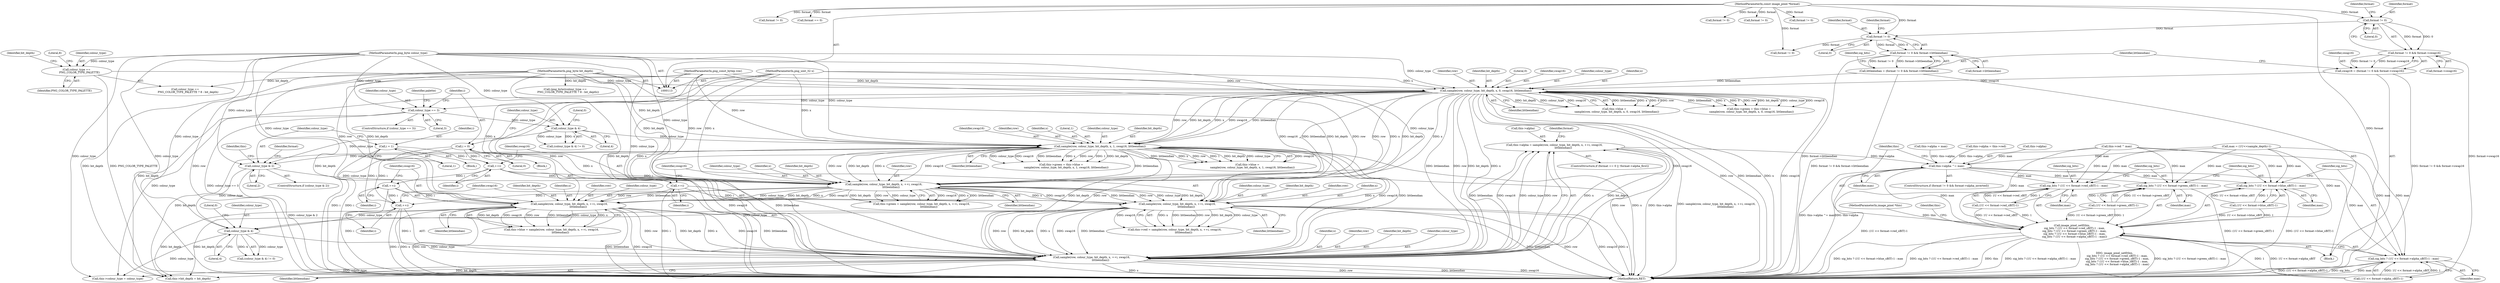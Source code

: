 digraph "0_Android_9d4853418ab2f754c2b63e091c29c5529b8b86ca_51@pointer" {
"1000419" [label="(Call,this->alpha = sample(row, colour_type, bit_depth, x, ++i, swap16,\n                     littleendian))"];
"1000423" [label="(Call,sample(row, colour_type, bit_depth, x, ++i, swap16,\n                     littleendian))"];
"1000313" [label="(Call,sample(row, colour_type, bit_depth, x, 1, swap16, littleendian))"];
"1000187" [label="(Call,sample(row, colour_type, bit_depth, x, 0, swap16, littleendian))"];
"1000115" [label="(MethodParameterIn,png_const_bytep row)"];
"1000128" [label="(Call,colour_type ==\n       PNG_COLOR_TYPE_PALETTE)"];
"1000116" [label="(MethodParameterIn,png_byte colour_type)"];
"1000117" [label="(MethodParameterIn,png_byte bit_depth)"];
"1000118" [label="(MethodParameterIn,png_uint_32 x)"];
"1000142" [label="(Call,swap16 = (format != 0 && format->swap16))"];
"1000144" [label="(Call,format != 0 && format->swap16)"];
"1000145" [label="(Call,format != 0)"];
"1000120" [label="(MethodParameterIn,const image_pixel *format)"];
"1000152" [label="(Call,littleendian = (format != 0 && format->littleendian))"];
"1000154" [label="(Call,format != 0 && format->littleendian)"];
"1000155" [label="(Call,format != 0)"];
"1000278" [label="(Call,colour_type & 4)"];
"1000218" [label="(Call,colour_type == 3)"];
"1000354" [label="(Call,sample(row, colour_type, bit_depth, x, ++i, swap16,\n                     littleendian))"];
"1000333" [label="(Call,sample(row, colour_type, bit_depth, x, ++i, swap16,\n                 littleendian))"];
"1000325" [label="(Call,colour_type & 2)"];
"1000338" [label="(Call,++i)"];
"1000272" [label="(Call,i = 0)"];
"1000321" [label="(Call,i = 1)"];
"1000359" [label="(Call,++i)"];
"1000368" [label="(Call,sample(row, colour_type, bit_depth, x, ++i, swap16,\n                     littleendian))"];
"1000373" [label="(Call,++i)"];
"1000405" [label="(Call,colour_type & 4)"];
"1000428" [label="(Call,++i)"];
"1000440" [label="(Call,this->alpha ^= max)"];
"1000445" [label="(Call,image_pixel_setf(this,\n      sig_bits ? (1U << format->red_sBIT)-1 : max,\n      sig_bits ? (1U << format->green_sBIT)-1 : max,\n      sig_bits ? (1U << format->blue_sBIT)-1 : max,\n      sig_bits ? (1U << format->alpha_sBIT)-1 : max))"];
"1000447" [label="(Call,sig_bits ? (1U << format->red_sBIT)-1 : max)"];
"1000457" [label="(Call,sig_bits ? (1U << format->green_sBIT)-1 : max)"];
"1000467" [label="(Call,sig_bits ? (1U << format->blue_sBIT)-1 : max)"];
"1000477" [label="(Call,sig_bits ? (1U << format->alpha_sBIT)-1 : max)"];
"1000404" [label="(Call,(colour_type & 4) != 0)"];
"1000281" [label="(Literal,0)"];
"1000334" [label="(Identifier,row)"];
"1000381" [label="(Identifier,format)"];
"1000354" [label="(Call,sample(row, colour_type, bit_depth, x, ++i, swap16,\n                     littleendian))"];
"1000195" [label="(Call,this->alpha = max)"];
"1000272" [label="(Call,i = 0)"];
"1000449" [label="(Call,(1U << format->red_sBIT)-1)"];
"1000142" [label="(Call,swap16 = (format != 0 && format->swap16))"];
"1000468" [label="(Identifier,sig_bits)"];
"1000314" [label="(Identifier,row)"];
"1000153" [label="(Identifier,littleendian)"];
"1000155" [label="(Call,format != 0)"];
"1000456" [label="(Identifier,max)"];
"1000447" [label="(Call,sig_bits ? (1U << format->red_sBIT)-1 : max)"];
"1000478" [label="(Identifier,sig_bits)"];
"1000317" [label="(Identifier,x)"];
"1000192" [label="(Literal,0)"];
"1000370" [label="(Identifier,colour_type)"];
"1000331" [label="(Identifier,this)"];
"1000280" [label="(Literal,4)"];
"1000458" [label="(Identifier,sig_bits)"];
"1000145" [label="(Call,format != 0)"];
"1000340" [label="(Identifier,swap16)"];
"1000486" [label="(Identifier,max)"];
"1000193" [label="(Identifier,swap16)"];
"1000189" [label="(Identifier,colour_type)"];
"1000364" [label="(Call,this->blue = sample(row, colour_type, bit_depth, x, ++i, swap16,\n                     littleendian))"];
"1000427" [label="(Identifier,x)"];
"1000318" [label="(Literal,1)"];
"1000217" [label="(ControlStructure,if (colour_type == 3))"];
"1000114" [label="(MethodParameterIn,image_pixel *this)"];
"1000277" [label="(Call,(colour_type & 4) != 0)"];
"1000335" [label="(Identifier,colour_type)"];
"1000121" [label="(Block,)"];
"1000477" [label="(Call,sig_bits ? (1U << format->alpha_sBIT)-1 : max)"];
"1000194" [label="(Identifier,littleendian)"];
"1000350" [label="(Call,this->red = sample(row, colour_type, bit_depth, x, ++i, swap16,\n                     littleendian))"];
"1000424" [label="(Identifier,row)"];
"1000320" [label="(Identifier,littleendian)"];
"1000344" [label="(Call,format != 0)"];
"1000445" [label="(Call,image_pixel_setf(this,\n      sig_bits ? (1U << format->red_sBIT)-1 : max,\n      sig_bits ? (1U << format->green_sBIT)-1 : max,\n      sig_bits ? (1U << format->blue_sBIT)-1 : max,\n      sig_bits ? (1U << format->alpha_sBIT)-1 : max))"];
"1000183" [label="(Call,this->blue =\n      sample(row, colour_type, bit_depth, x, 0, swap16, littleendian))"];
"1000156" [label="(Identifier,format)"];
"1000408" [label="(Literal,0)"];
"1000163" [label="(Identifier,sig_bits)"];
"1000118" [label="(MethodParameterIn,png_uint_32 x)"];
"1000405" [label="(Call,colour_type & 4)"];
"1000375" [label="(Identifier,swap16)"];
"1000325" [label="(Call,colour_type & 2)"];
"1000129" [label="(Identifier,colour_type)"];
"1000219" [label="(Identifier,colour_type)"];
"1000147" [label="(Literal,0)"];
"1000469" [label="(Call,(1U << format->blue_sBIT)-1)"];
"1000274" [label="(Literal,0)"];
"1000134" [label="(Call,max = (1U<<sample_depth)-1)"];
"1000220" [label="(Literal,3)"];
"1000376" [label="(Identifier,littleendian)"];
"1000431" [label="(Identifier,littleendian)"];
"1000542" [label="(MethodReturn,RET)"];
"1000305" [label="(Call,this->green = this->blue =\n            sample(row, colour_type, bit_depth, x, 1, swap16, littleendian))"];
"1000128" [label="(Call,colour_type ==\n       PNG_COLOR_TYPE_PALETTE)"];
"1000152" [label="(Call,littleendian = (format != 0 && format->littleendian))"];
"1000324" [label="(ControlStructure,if (colour_type & 2))"];
"1000489" [label="(Identifier,this)"];
"1000341" [label="(Identifier,littleendian)"];
"1000132" [label="(Identifier,bit_depth)"];
"1000158" [label="(Call,format->littleendian)"];
"1000116" [label="(MethodParameterIn,png_byte colour_type)"];
"1000430" [label="(Identifier,swap16)"];
"1000191" [label="(Identifier,x)"];
"1000188" [label="(Identifier,row)"];
"1000279" [label="(Identifier,colour_type)"];
"1000143" [label="(Identifier,swap16)"];
"1000432" [label="(ControlStructure,if (format != 0 && format->alpha_inverted))"];
"1000459" [label="(Call,(1U << format->green_sBIT)-1)"];
"1000426" [label="(Identifier,bit_depth)"];
"1000337" [label="(Identifier,x)"];
"1000327" [label="(Literal,2)"];
"1000336" [label="(Identifier,bit_depth)"];
"1000154" [label="(Call,format != 0 && format->littleendian)"];
"1000362" [label="(Identifier,littleendian)"];
"1000373" [label="(Call,++i)"];
"1000117" [label="(MethodParameterIn,png_byte bit_depth)"];
"1000283" [label="(Call,format != 0)"];
"1000457" [label="(Call,sig_bits ? (1U << format->green_sBIT)-1 : max)"];
"1000323" [label="(Literal,1)"];
"1000315" [label="(Identifier,colour_type)"];
"1000412" [label="(Call,format == 0)"];
"1000466" [label="(Identifier,max)"];
"1000374" [label="(Identifier,i)"];
"1000270" [label="(Block,)"];
"1000356" [label="(Identifier,colour_type)"];
"1000357" [label="(Identifier,bit_depth)"];
"1000165" [label="(Call,format != 0)"];
"1000309" [label="(Call,this->blue =\n            sample(row, colour_type, bit_depth, x, 1, swap16, littleendian))"];
"1000425" [label="(Identifier,colour_type)"];
"1000149" [label="(Identifier,format)"];
"1000339" [label="(Identifier,i)"];
"1000371" [label="(Identifier,bit_depth)"];
"1000492" [label="(Call,this->bit_depth = bit_depth)"];
"1000407" [label="(Literal,4)"];
"1000187" [label="(Call,sample(row, colour_type, bit_depth, x, 0, swap16, littleendian))"];
"1000326" [label="(Identifier,colour_type)"];
"1000479" [label="(Call,(1U << format->alpha_sBIT)-1)"];
"1000333" [label="(Call,sample(row, colour_type, bit_depth, x, ++i, swap16,\n                 littleendian))"];
"1000329" [label="(Call,this->green = sample(row, colour_type, bit_depth, x, ++i, swap16,\n                 littleendian))"];
"1000360" [label="(Identifier,i)"];
"1000127" [label="(Call,colour_type ==\n       PNG_COLOR_TYPE_PALETTE ? 8 : bit_depth)"];
"1000148" [label="(Call,format->swap16)"];
"1000289" [label="(Block,)"];
"1000487" [label="(Call,this->colour_type = colour_type)"];
"1000146" [label="(Identifier,format)"];
"1000380" [label="(Call,format != 0)"];
"1000338" [label="(Call,++i)"];
"1000476" [label="(Identifier,max)"];
"1000361" [label="(Identifier,swap16)"];
"1000190" [label="(Identifier,bit_depth)"];
"1000428" [label="(Call,++i)"];
"1000372" [label="(Identifier,x)"];
"1000446" [label="(Identifier,this)"];
"1000144" [label="(Call,format != 0 && format->swap16)"];
"1000369" [label="(Identifier,row)"];
"1000157" [label="(Literal,0)"];
"1000321" [label="(Call,i = 1)"];
"1000316" [label="(Identifier,bit_depth)"];
"1000115" [label="(MethodParameterIn,png_const_bytep row)"];
"1000273" [label="(Identifier,i)"];
"1000319" [label="(Identifier,swap16)"];
"1000359" [label="(Call,++i)"];
"1000440" [label="(Call,this->alpha ^= max)"];
"1000467" [label="(Call,sig_bits ? (1U << format->blue_sBIT)-1 : max)"];
"1000355" [label="(Identifier,row)"];
"1000406" [label="(Identifier,colour_type)"];
"1000131" [label="(Literal,8)"];
"1000290" [label="(Call,this->alpha = this->red)"];
"1000313" [label="(Call,sample(row, colour_type, bit_depth, x, 1, swap16, littleendian))"];
"1000429" [label="(Identifier,i)"];
"1000448" [label="(Identifier,sig_bits)"];
"1000423" [label="(Call,sample(row, colour_type, bit_depth, x, ++i, swap16,\n                     littleendian))"];
"1000398" [label="(Call,this->red ^ max)"];
"1000125" [label="(Call,(png_byte)(colour_type ==\n       PNG_COLOR_TYPE_PALETTE ? 8 : bit_depth))"];
"1000120" [label="(MethodParameterIn,const image_pixel *format)"];
"1000420" [label="(Call,this->alpha)"];
"1000419" [label="(Call,this->alpha = sample(row, colour_type, bit_depth, x, ++i, swap16,\n                     littleendian))"];
"1000224" [label="(Identifier,palette)"];
"1000322" [label="(Identifier,i)"];
"1000410" [label="(ControlStructure,if (format == 0 || !format->alpha_first))"];
"1000278" [label="(Call,colour_type & 4)"];
"1000444" [label="(Identifier,max)"];
"1000130" [label="(Identifier,PNG_COLOR_TYPE_PALETTE)"];
"1000159" [label="(Identifier,format)"];
"1000434" [label="(Call,format != 0)"];
"1000218" [label="(Call,colour_type == 3)"];
"1000435" [label="(Identifier,format)"];
"1000179" [label="(Call,this->green = this->blue =\n      sample(row, colour_type, bit_depth, x, 0, swap16, littleendian))"];
"1000368" [label="(Call,sample(row, colour_type, bit_depth, x, ++i, swap16,\n                     littleendian))"];
"1000358" [label="(Identifier,x)"];
"1000441" [label="(Call,this->alpha)"];
"1000419" -> "1000410"  [label="AST: "];
"1000419" -> "1000423"  [label="CFG: "];
"1000420" -> "1000419"  [label="AST: "];
"1000423" -> "1000419"  [label="AST: "];
"1000435" -> "1000419"  [label="CFG: "];
"1000419" -> "1000542"  [label="DDG: this->alpha"];
"1000419" -> "1000542"  [label="DDG: sample(row, colour_type, bit_depth, x, ++i, swap16,\n                     littleendian)"];
"1000423" -> "1000419"  [label="DDG: x"];
"1000423" -> "1000419"  [label="DDG: bit_depth"];
"1000423" -> "1000419"  [label="DDG: littleendian"];
"1000423" -> "1000419"  [label="DDG: swap16"];
"1000423" -> "1000419"  [label="DDG: colour_type"];
"1000423" -> "1000419"  [label="DDG: row"];
"1000419" -> "1000440"  [label="DDG: this->alpha"];
"1000423" -> "1000431"  [label="CFG: "];
"1000424" -> "1000423"  [label="AST: "];
"1000425" -> "1000423"  [label="AST: "];
"1000426" -> "1000423"  [label="AST: "];
"1000427" -> "1000423"  [label="AST: "];
"1000428" -> "1000423"  [label="AST: "];
"1000430" -> "1000423"  [label="AST: "];
"1000431" -> "1000423"  [label="AST: "];
"1000423" -> "1000542"  [label="DDG: x"];
"1000423" -> "1000542"  [label="DDG: row"];
"1000423" -> "1000542"  [label="DDG: littleendian"];
"1000423" -> "1000542"  [label="DDG: swap16"];
"1000313" -> "1000423"  [label="DDG: row"];
"1000313" -> "1000423"  [label="DDG: bit_depth"];
"1000313" -> "1000423"  [label="DDG: x"];
"1000313" -> "1000423"  [label="DDG: swap16"];
"1000313" -> "1000423"  [label="DDG: littleendian"];
"1000354" -> "1000423"  [label="DDG: row"];
"1000354" -> "1000423"  [label="DDG: bit_depth"];
"1000354" -> "1000423"  [label="DDG: x"];
"1000354" -> "1000423"  [label="DDG: swap16"];
"1000354" -> "1000423"  [label="DDG: littleendian"];
"1000187" -> "1000423"  [label="DDG: row"];
"1000187" -> "1000423"  [label="DDG: bit_depth"];
"1000187" -> "1000423"  [label="DDG: x"];
"1000187" -> "1000423"  [label="DDG: swap16"];
"1000187" -> "1000423"  [label="DDG: littleendian"];
"1000368" -> "1000423"  [label="DDG: row"];
"1000368" -> "1000423"  [label="DDG: bit_depth"];
"1000368" -> "1000423"  [label="DDG: x"];
"1000368" -> "1000423"  [label="DDG: swap16"];
"1000368" -> "1000423"  [label="DDG: littleendian"];
"1000115" -> "1000423"  [label="DDG: row"];
"1000405" -> "1000423"  [label="DDG: colour_type"];
"1000116" -> "1000423"  [label="DDG: colour_type"];
"1000117" -> "1000423"  [label="DDG: bit_depth"];
"1000118" -> "1000423"  [label="DDG: x"];
"1000428" -> "1000423"  [label="DDG: i"];
"1000423" -> "1000487"  [label="DDG: colour_type"];
"1000423" -> "1000492"  [label="DDG: bit_depth"];
"1000313" -> "1000309"  [label="AST: "];
"1000313" -> "1000320"  [label="CFG: "];
"1000314" -> "1000313"  [label="AST: "];
"1000315" -> "1000313"  [label="AST: "];
"1000316" -> "1000313"  [label="AST: "];
"1000317" -> "1000313"  [label="AST: "];
"1000318" -> "1000313"  [label="AST: "];
"1000319" -> "1000313"  [label="AST: "];
"1000320" -> "1000313"  [label="AST: "];
"1000309" -> "1000313"  [label="CFG: "];
"1000313" -> "1000542"  [label="DDG: swap16"];
"1000313" -> "1000542"  [label="DDG: littleendian"];
"1000313" -> "1000542"  [label="DDG: row"];
"1000313" -> "1000542"  [label="DDG: x"];
"1000313" -> "1000305"  [label="DDG: swap16"];
"1000313" -> "1000305"  [label="DDG: littleendian"];
"1000313" -> "1000305"  [label="DDG: x"];
"1000313" -> "1000305"  [label="DDG: row"];
"1000313" -> "1000305"  [label="DDG: 1"];
"1000313" -> "1000305"  [label="DDG: bit_depth"];
"1000313" -> "1000305"  [label="DDG: colour_type"];
"1000313" -> "1000309"  [label="DDG: swap16"];
"1000313" -> "1000309"  [label="DDG: littleendian"];
"1000313" -> "1000309"  [label="DDG: x"];
"1000313" -> "1000309"  [label="DDG: row"];
"1000313" -> "1000309"  [label="DDG: 1"];
"1000313" -> "1000309"  [label="DDG: bit_depth"];
"1000313" -> "1000309"  [label="DDG: colour_type"];
"1000187" -> "1000313"  [label="DDG: row"];
"1000187" -> "1000313"  [label="DDG: bit_depth"];
"1000187" -> "1000313"  [label="DDG: x"];
"1000187" -> "1000313"  [label="DDG: swap16"];
"1000187" -> "1000313"  [label="DDG: littleendian"];
"1000115" -> "1000313"  [label="DDG: row"];
"1000278" -> "1000313"  [label="DDG: colour_type"];
"1000116" -> "1000313"  [label="DDG: colour_type"];
"1000117" -> "1000313"  [label="DDG: bit_depth"];
"1000118" -> "1000313"  [label="DDG: x"];
"1000313" -> "1000325"  [label="DDG: colour_type"];
"1000313" -> "1000333"  [label="DDG: row"];
"1000313" -> "1000333"  [label="DDG: bit_depth"];
"1000313" -> "1000333"  [label="DDG: x"];
"1000313" -> "1000333"  [label="DDG: swap16"];
"1000313" -> "1000333"  [label="DDG: littleendian"];
"1000313" -> "1000492"  [label="DDG: bit_depth"];
"1000187" -> "1000183"  [label="AST: "];
"1000187" -> "1000194"  [label="CFG: "];
"1000188" -> "1000187"  [label="AST: "];
"1000189" -> "1000187"  [label="AST: "];
"1000190" -> "1000187"  [label="AST: "];
"1000191" -> "1000187"  [label="AST: "];
"1000192" -> "1000187"  [label="AST: "];
"1000193" -> "1000187"  [label="AST: "];
"1000194" -> "1000187"  [label="AST: "];
"1000183" -> "1000187"  [label="CFG: "];
"1000187" -> "1000542"  [label="DDG: row"];
"1000187" -> "1000542"  [label="DDG: littleendian"];
"1000187" -> "1000542"  [label="DDG: x"];
"1000187" -> "1000542"  [label="DDG: swap16"];
"1000187" -> "1000179"  [label="DDG: littleendian"];
"1000187" -> "1000179"  [label="DDG: x"];
"1000187" -> "1000179"  [label="DDG: 0"];
"1000187" -> "1000179"  [label="DDG: row"];
"1000187" -> "1000179"  [label="DDG: bit_depth"];
"1000187" -> "1000179"  [label="DDG: colour_type"];
"1000187" -> "1000179"  [label="DDG: swap16"];
"1000187" -> "1000183"  [label="DDG: littleendian"];
"1000187" -> "1000183"  [label="DDG: x"];
"1000187" -> "1000183"  [label="DDG: 0"];
"1000187" -> "1000183"  [label="DDG: row"];
"1000187" -> "1000183"  [label="DDG: bit_depth"];
"1000187" -> "1000183"  [label="DDG: colour_type"];
"1000187" -> "1000183"  [label="DDG: swap16"];
"1000115" -> "1000187"  [label="DDG: row"];
"1000128" -> "1000187"  [label="DDG: colour_type"];
"1000116" -> "1000187"  [label="DDG: colour_type"];
"1000117" -> "1000187"  [label="DDG: bit_depth"];
"1000118" -> "1000187"  [label="DDG: x"];
"1000142" -> "1000187"  [label="DDG: swap16"];
"1000152" -> "1000187"  [label="DDG: littleendian"];
"1000187" -> "1000218"  [label="DDG: colour_type"];
"1000187" -> "1000333"  [label="DDG: row"];
"1000187" -> "1000333"  [label="DDG: bit_depth"];
"1000187" -> "1000333"  [label="DDG: x"];
"1000187" -> "1000333"  [label="DDG: swap16"];
"1000187" -> "1000333"  [label="DDG: littleendian"];
"1000187" -> "1000492"  [label="DDG: bit_depth"];
"1000115" -> "1000113"  [label="AST: "];
"1000115" -> "1000542"  [label="DDG: row"];
"1000115" -> "1000333"  [label="DDG: row"];
"1000115" -> "1000354"  [label="DDG: row"];
"1000115" -> "1000368"  [label="DDG: row"];
"1000128" -> "1000127"  [label="AST: "];
"1000128" -> "1000130"  [label="CFG: "];
"1000129" -> "1000128"  [label="AST: "];
"1000130" -> "1000128"  [label="AST: "];
"1000131" -> "1000128"  [label="CFG: "];
"1000132" -> "1000128"  [label="CFG: "];
"1000128" -> "1000542"  [label="DDG: PNG_COLOR_TYPE_PALETTE"];
"1000116" -> "1000128"  [label="DDG: colour_type"];
"1000116" -> "1000113"  [label="AST: "];
"1000116" -> "1000542"  [label="DDG: colour_type"];
"1000116" -> "1000218"  [label="DDG: colour_type"];
"1000116" -> "1000278"  [label="DDG: colour_type"];
"1000116" -> "1000325"  [label="DDG: colour_type"];
"1000116" -> "1000333"  [label="DDG: colour_type"];
"1000116" -> "1000354"  [label="DDG: colour_type"];
"1000116" -> "1000368"  [label="DDG: colour_type"];
"1000116" -> "1000405"  [label="DDG: colour_type"];
"1000116" -> "1000487"  [label="DDG: colour_type"];
"1000117" -> "1000113"  [label="AST: "];
"1000117" -> "1000542"  [label="DDG: bit_depth"];
"1000117" -> "1000125"  [label="DDG: bit_depth"];
"1000117" -> "1000127"  [label="DDG: bit_depth"];
"1000117" -> "1000333"  [label="DDG: bit_depth"];
"1000117" -> "1000354"  [label="DDG: bit_depth"];
"1000117" -> "1000368"  [label="DDG: bit_depth"];
"1000117" -> "1000492"  [label="DDG: bit_depth"];
"1000118" -> "1000113"  [label="AST: "];
"1000118" -> "1000542"  [label="DDG: x"];
"1000118" -> "1000333"  [label="DDG: x"];
"1000118" -> "1000354"  [label="DDG: x"];
"1000118" -> "1000368"  [label="DDG: x"];
"1000142" -> "1000121"  [label="AST: "];
"1000142" -> "1000144"  [label="CFG: "];
"1000143" -> "1000142"  [label="AST: "];
"1000144" -> "1000142"  [label="AST: "];
"1000153" -> "1000142"  [label="CFG: "];
"1000142" -> "1000542"  [label="DDG: format != 0 && format->swap16"];
"1000144" -> "1000142"  [label="DDG: format != 0"];
"1000144" -> "1000142"  [label="DDG: format->swap16"];
"1000144" -> "1000145"  [label="CFG: "];
"1000144" -> "1000148"  [label="CFG: "];
"1000145" -> "1000144"  [label="AST: "];
"1000148" -> "1000144"  [label="AST: "];
"1000144" -> "1000542"  [label="DDG: format->swap16"];
"1000145" -> "1000144"  [label="DDG: format"];
"1000145" -> "1000144"  [label="DDG: 0"];
"1000145" -> "1000147"  [label="CFG: "];
"1000146" -> "1000145"  [label="AST: "];
"1000147" -> "1000145"  [label="AST: "];
"1000149" -> "1000145"  [label="CFG: "];
"1000120" -> "1000145"  [label="DDG: format"];
"1000145" -> "1000155"  [label="DDG: format"];
"1000120" -> "1000113"  [label="AST: "];
"1000120" -> "1000542"  [label="DDG: format"];
"1000120" -> "1000155"  [label="DDG: format"];
"1000120" -> "1000165"  [label="DDG: format"];
"1000120" -> "1000283"  [label="DDG: format"];
"1000120" -> "1000344"  [label="DDG: format"];
"1000120" -> "1000380"  [label="DDG: format"];
"1000120" -> "1000412"  [label="DDG: format"];
"1000120" -> "1000434"  [label="DDG: format"];
"1000152" -> "1000121"  [label="AST: "];
"1000152" -> "1000154"  [label="CFG: "];
"1000153" -> "1000152"  [label="AST: "];
"1000154" -> "1000152"  [label="AST: "];
"1000163" -> "1000152"  [label="CFG: "];
"1000152" -> "1000542"  [label="DDG: format != 0 && format->littleendian"];
"1000154" -> "1000152"  [label="DDG: format != 0"];
"1000154" -> "1000152"  [label="DDG: format->littleendian"];
"1000154" -> "1000155"  [label="CFG: "];
"1000154" -> "1000158"  [label="CFG: "];
"1000155" -> "1000154"  [label="AST: "];
"1000158" -> "1000154"  [label="AST: "];
"1000154" -> "1000542"  [label="DDG: format->littleendian"];
"1000155" -> "1000154"  [label="DDG: format"];
"1000155" -> "1000154"  [label="DDG: 0"];
"1000155" -> "1000157"  [label="CFG: "];
"1000156" -> "1000155"  [label="AST: "];
"1000157" -> "1000155"  [label="AST: "];
"1000159" -> "1000155"  [label="CFG: "];
"1000155" -> "1000165"  [label="DDG: format"];
"1000278" -> "1000277"  [label="AST: "];
"1000278" -> "1000280"  [label="CFG: "];
"1000279" -> "1000278"  [label="AST: "];
"1000280" -> "1000278"  [label="AST: "];
"1000281" -> "1000278"  [label="CFG: "];
"1000278" -> "1000277"  [label="DDG: colour_type"];
"1000278" -> "1000277"  [label="DDG: 4"];
"1000218" -> "1000278"  [label="DDG: colour_type"];
"1000278" -> "1000325"  [label="DDG: colour_type"];
"1000218" -> "1000217"  [label="AST: "];
"1000218" -> "1000220"  [label="CFG: "];
"1000219" -> "1000218"  [label="AST: "];
"1000220" -> "1000218"  [label="AST: "];
"1000224" -> "1000218"  [label="CFG: "];
"1000273" -> "1000218"  [label="CFG: "];
"1000218" -> "1000542"  [label="DDG: colour_type == 3"];
"1000218" -> "1000487"  [label="DDG: colour_type"];
"1000354" -> "1000350"  [label="AST: "];
"1000354" -> "1000362"  [label="CFG: "];
"1000355" -> "1000354"  [label="AST: "];
"1000356" -> "1000354"  [label="AST: "];
"1000357" -> "1000354"  [label="AST: "];
"1000358" -> "1000354"  [label="AST: "];
"1000359" -> "1000354"  [label="AST: "];
"1000361" -> "1000354"  [label="AST: "];
"1000362" -> "1000354"  [label="AST: "];
"1000350" -> "1000354"  [label="CFG: "];
"1000354" -> "1000542"  [label="DDG: swap16"];
"1000354" -> "1000542"  [label="DDG: x"];
"1000354" -> "1000542"  [label="DDG: littleendian"];
"1000354" -> "1000542"  [label="DDG: row"];
"1000354" -> "1000350"  [label="DDG: x"];
"1000354" -> "1000350"  [label="DDG: littleendian"];
"1000354" -> "1000350"  [label="DDG: row"];
"1000354" -> "1000350"  [label="DDG: bit_depth"];
"1000354" -> "1000350"  [label="DDG: colour_type"];
"1000354" -> "1000350"  [label="DDG: swap16"];
"1000333" -> "1000354"  [label="DDG: row"];
"1000333" -> "1000354"  [label="DDG: colour_type"];
"1000333" -> "1000354"  [label="DDG: bit_depth"];
"1000333" -> "1000354"  [label="DDG: x"];
"1000333" -> "1000354"  [label="DDG: swap16"];
"1000333" -> "1000354"  [label="DDG: littleendian"];
"1000359" -> "1000354"  [label="DDG: i"];
"1000354" -> "1000405"  [label="DDG: colour_type"];
"1000354" -> "1000492"  [label="DDG: bit_depth"];
"1000333" -> "1000329"  [label="AST: "];
"1000333" -> "1000341"  [label="CFG: "];
"1000334" -> "1000333"  [label="AST: "];
"1000335" -> "1000333"  [label="AST: "];
"1000336" -> "1000333"  [label="AST: "];
"1000337" -> "1000333"  [label="AST: "];
"1000338" -> "1000333"  [label="AST: "];
"1000340" -> "1000333"  [label="AST: "];
"1000341" -> "1000333"  [label="AST: "];
"1000329" -> "1000333"  [label="CFG: "];
"1000333" -> "1000329"  [label="DDG: swap16"];
"1000333" -> "1000329"  [label="DDG: x"];
"1000333" -> "1000329"  [label="DDG: littleendian"];
"1000333" -> "1000329"  [label="DDG: bit_depth"];
"1000333" -> "1000329"  [label="DDG: row"];
"1000333" -> "1000329"  [label="DDG: colour_type"];
"1000325" -> "1000333"  [label="DDG: colour_type"];
"1000338" -> "1000333"  [label="DDG: i"];
"1000333" -> "1000368"  [label="DDG: row"];
"1000333" -> "1000368"  [label="DDG: colour_type"];
"1000333" -> "1000368"  [label="DDG: bit_depth"];
"1000333" -> "1000368"  [label="DDG: x"];
"1000333" -> "1000368"  [label="DDG: swap16"];
"1000333" -> "1000368"  [label="DDG: littleendian"];
"1000325" -> "1000324"  [label="AST: "];
"1000325" -> "1000327"  [label="CFG: "];
"1000326" -> "1000325"  [label="AST: "];
"1000327" -> "1000325"  [label="AST: "];
"1000331" -> "1000325"  [label="CFG: "];
"1000381" -> "1000325"  [label="CFG: "];
"1000325" -> "1000542"  [label="DDG: colour_type & 2"];
"1000325" -> "1000405"  [label="DDG: colour_type"];
"1000338" -> "1000339"  [label="CFG: "];
"1000339" -> "1000338"  [label="AST: "];
"1000340" -> "1000338"  [label="CFG: "];
"1000272" -> "1000338"  [label="DDG: i"];
"1000321" -> "1000338"  [label="DDG: i"];
"1000338" -> "1000359"  [label="DDG: i"];
"1000338" -> "1000373"  [label="DDG: i"];
"1000272" -> "1000270"  [label="AST: "];
"1000272" -> "1000274"  [label="CFG: "];
"1000273" -> "1000272"  [label="AST: "];
"1000274" -> "1000272"  [label="AST: "];
"1000279" -> "1000272"  [label="CFG: "];
"1000272" -> "1000542"  [label="DDG: i"];
"1000272" -> "1000428"  [label="DDG: i"];
"1000321" -> "1000289"  [label="AST: "];
"1000321" -> "1000323"  [label="CFG: "];
"1000322" -> "1000321"  [label="AST: "];
"1000323" -> "1000321"  [label="AST: "];
"1000326" -> "1000321"  [label="CFG: "];
"1000321" -> "1000542"  [label="DDG: i"];
"1000321" -> "1000428"  [label="DDG: i"];
"1000359" -> "1000360"  [label="CFG: "];
"1000360" -> "1000359"  [label="AST: "];
"1000361" -> "1000359"  [label="CFG: "];
"1000359" -> "1000542"  [label="DDG: i"];
"1000359" -> "1000428"  [label="DDG: i"];
"1000368" -> "1000364"  [label="AST: "];
"1000368" -> "1000376"  [label="CFG: "];
"1000369" -> "1000368"  [label="AST: "];
"1000370" -> "1000368"  [label="AST: "];
"1000371" -> "1000368"  [label="AST: "];
"1000372" -> "1000368"  [label="AST: "];
"1000373" -> "1000368"  [label="AST: "];
"1000375" -> "1000368"  [label="AST: "];
"1000376" -> "1000368"  [label="AST: "];
"1000364" -> "1000368"  [label="CFG: "];
"1000368" -> "1000542"  [label="DDG: row"];
"1000368" -> "1000542"  [label="DDG: littleendian"];
"1000368" -> "1000542"  [label="DDG: swap16"];
"1000368" -> "1000542"  [label="DDG: x"];
"1000368" -> "1000364"  [label="DDG: bit_depth"];
"1000368" -> "1000364"  [label="DDG: swap16"];
"1000368" -> "1000364"  [label="DDG: row"];
"1000368" -> "1000364"  [label="DDG: littleendian"];
"1000368" -> "1000364"  [label="DDG: colour_type"];
"1000368" -> "1000364"  [label="DDG: x"];
"1000373" -> "1000368"  [label="DDG: i"];
"1000368" -> "1000405"  [label="DDG: colour_type"];
"1000368" -> "1000492"  [label="DDG: bit_depth"];
"1000373" -> "1000374"  [label="CFG: "];
"1000374" -> "1000373"  [label="AST: "];
"1000375" -> "1000373"  [label="CFG: "];
"1000373" -> "1000542"  [label="DDG: i"];
"1000373" -> "1000428"  [label="DDG: i"];
"1000405" -> "1000404"  [label="AST: "];
"1000405" -> "1000407"  [label="CFG: "];
"1000406" -> "1000405"  [label="AST: "];
"1000407" -> "1000405"  [label="AST: "];
"1000408" -> "1000405"  [label="CFG: "];
"1000405" -> "1000404"  [label="DDG: colour_type"];
"1000405" -> "1000404"  [label="DDG: 4"];
"1000405" -> "1000487"  [label="DDG: colour_type"];
"1000428" -> "1000429"  [label="CFG: "];
"1000429" -> "1000428"  [label="AST: "];
"1000430" -> "1000428"  [label="CFG: "];
"1000428" -> "1000542"  [label="DDG: i"];
"1000440" -> "1000432"  [label="AST: "];
"1000440" -> "1000444"  [label="CFG: "];
"1000441" -> "1000440"  [label="AST: "];
"1000444" -> "1000440"  [label="AST: "];
"1000446" -> "1000440"  [label="CFG: "];
"1000440" -> "1000542"  [label="DDG: this->alpha ^= max"];
"1000440" -> "1000542"  [label="DDG: this->alpha"];
"1000290" -> "1000440"  [label="DDG: this->alpha"];
"1000195" -> "1000440"  [label="DDG: this->alpha"];
"1000398" -> "1000440"  [label="DDG: max"];
"1000134" -> "1000440"  [label="DDG: max"];
"1000440" -> "1000445"  [label="DDG: max"];
"1000440" -> "1000447"  [label="DDG: max"];
"1000440" -> "1000457"  [label="DDG: max"];
"1000440" -> "1000467"  [label="DDG: max"];
"1000440" -> "1000477"  [label="DDG: max"];
"1000445" -> "1000121"  [label="AST: "];
"1000445" -> "1000477"  [label="CFG: "];
"1000446" -> "1000445"  [label="AST: "];
"1000447" -> "1000445"  [label="AST: "];
"1000457" -> "1000445"  [label="AST: "];
"1000467" -> "1000445"  [label="AST: "];
"1000477" -> "1000445"  [label="AST: "];
"1000489" -> "1000445"  [label="CFG: "];
"1000445" -> "1000542"  [label="DDG: sig_bits ? (1U << format->green_sBIT)-1 : max"];
"1000445" -> "1000542"  [label="DDG: sig_bits ? (1U << format->blue_sBIT)-1 : max"];
"1000445" -> "1000542"  [label="DDG: sig_bits ? (1U << format->red_sBIT)-1 : max"];
"1000445" -> "1000542"  [label="DDG: this"];
"1000445" -> "1000542"  [label="DDG: sig_bits ? (1U << format->alpha_sBIT)-1 : max"];
"1000445" -> "1000542"  [label="DDG: image_pixel_setf(this,\n      sig_bits ? (1U << format->red_sBIT)-1 : max,\n      sig_bits ? (1U << format->green_sBIT)-1 : max,\n      sig_bits ? (1U << format->blue_sBIT)-1 : max,\n      sig_bits ? (1U << format->alpha_sBIT)-1 : max)"];
"1000114" -> "1000445"  [label="DDG: this"];
"1000449" -> "1000445"  [label="DDG: 1U << format->red_sBIT"];
"1000449" -> "1000445"  [label="DDG: 1"];
"1000398" -> "1000445"  [label="DDG: max"];
"1000134" -> "1000445"  [label="DDG: max"];
"1000459" -> "1000445"  [label="DDG: 1U << format->green_sBIT"];
"1000459" -> "1000445"  [label="DDG: 1"];
"1000469" -> "1000445"  [label="DDG: 1U << format->blue_sBIT"];
"1000469" -> "1000445"  [label="DDG: 1"];
"1000479" -> "1000445"  [label="DDG: 1U << format->alpha_sBIT"];
"1000479" -> "1000445"  [label="DDG: 1"];
"1000447" -> "1000449"  [label="CFG: "];
"1000447" -> "1000456"  [label="CFG: "];
"1000448" -> "1000447"  [label="AST: "];
"1000449" -> "1000447"  [label="AST: "];
"1000456" -> "1000447"  [label="AST: "];
"1000458" -> "1000447"  [label="CFG: "];
"1000447" -> "1000542"  [label="DDG: (1U << format->red_sBIT)-1"];
"1000449" -> "1000447"  [label="DDG: 1U << format->red_sBIT"];
"1000449" -> "1000447"  [label="DDG: 1"];
"1000398" -> "1000447"  [label="DDG: max"];
"1000134" -> "1000447"  [label="DDG: max"];
"1000457" -> "1000459"  [label="CFG: "];
"1000457" -> "1000466"  [label="CFG: "];
"1000458" -> "1000457"  [label="AST: "];
"1000459" -> "1000457"  [label="AST: "];
"1000466" -> "1000457"  [label="AST: "];
"1000468" -> "1000457"  [label="CFG: "];
"1000457" -> "1000542"  [label="DDG: (1U << format->green_sBIT)-1"];
"1000459" -> "1000457"  [label="DDG: 1U << format->green_sBIT"];
"1000459" -> "1000457"  [label="DDG: 1"];
"1000398" -> "1000457"  [label="DDG: max"];
"1000134" -> "1000457"  [label="DDG: max"];
"1000467" -> "1000469"  [label="CFG: "];
"1000467" -> "1000476"  [label="CFG: "];
"1000468" -> "1000467"  [label="AST: "];
"1000469" -> "1000467"  [label="AST: "];
"1000476" -> "1000467"  [label="AST: "];
"1000478" -> "1000467"  [label="CFG: "];
"1000467" -> "1000542"  [label="DDG: (1U << format->blue_sBIT)-1"];
"1000469" -> "1000467"  [label="DDG: 1U << format->blue_sBIT"];
"1000469" -> "1000467"  [label="DDG: 1"];
"1000398" -> "1000467"  [label="DDG: max"];
"1000134" -> "1000467"  [label="DDG: max"];
"1000477" -> "1000479"  [label="CFG: "];
"1000477" -> "1000486"  [label="CFG: "];
"1000478" -> "1000477"  [label="AST: "];
"1000479" -> "1000477"  [label="AST: "];
"1000486" -> "1000477"  [label="AST: "];
"1000477" -> "1000542"  [label="DDG: max"];
"1000477" -> "1000542"  [label="DDG: (1U << format->alpha_sBIT)-1"];
"1000477" -> "1000542"  [label="DDG: sig_bits"];
"1000479" -> "1000477"  [label="DDG: 1U << format->alpha_sBIT"];
"1000479" -> "1000477"  [label="DDG: 1"];
"1000398" -> "1000477"  [label="DDG: max"];
"1000134" -> "1000477"  [label="DDG: max"];
}
